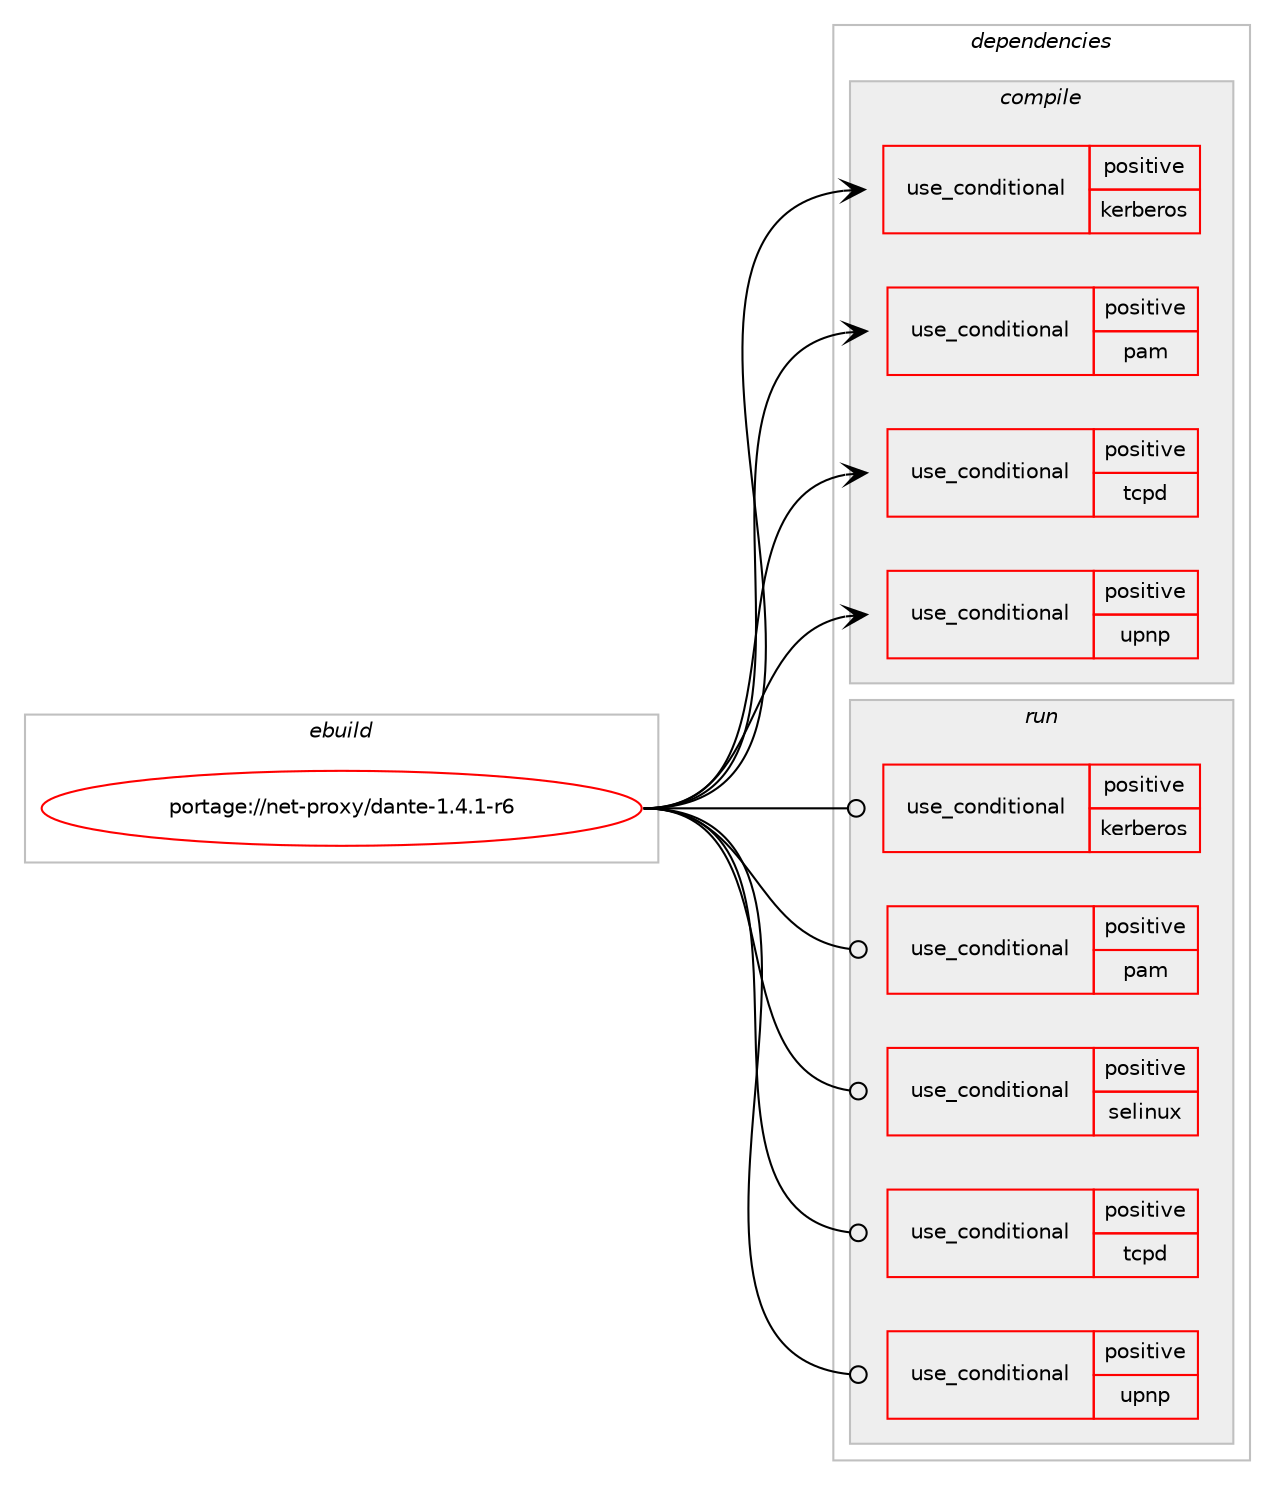 digraph prolog {

# *************
# Graph options
# *************

newrank=true;
concentrate=true;
compound=true;
graph [rankdir=LR,fontname=Helvetica,fontsize=10,ranksep=1.5];#, ranksep=2.5, nodesep=0.2];
edge  [arrowhead=vee];
node  [fontname=Helvetica,fontsize=10];

# **********
# The ebuild
# **********

subgraph cluster_leftcol {
color=gray;
rank=same;
label=<<i>ebuild</i>>;
id [label="portage://net-proxy/dante-1.4.1-r6", color=red, width=4, href="../net-proxy/dante-1.4.1-r6.svg"];
}

# ****************
# The dependencies
# ****************

subgraph cluster_midcol {
color=gray;
label=<<i>dependencies</i>>;
subgraph cluster_compile {
fillcolor="#eeeeee";
style=filled;
label=<<i>compile</i>>;
subgraph cond6708 {
dependency10256 [label=<<TABLE BORDER="0" CELLBORDER="1" CELLSPACING="0" CELLPADDING="4"><TR><TD ROWSPAN="3" CELLPADDING="10">use_conditional</TD></TR><TR><TD>positive</TD></TR><TR><TD>kerberos</TD></TR></TABLE>>, shape=none, color=red];
# *** BEGIN UNKNOWN DEPENDENCY TYPE (TODO) ***
# dependency10256 -> package_dependency(portage://net-proxy/dante-1.4.1-r6,install,no,virtual,krb5,none,[,,],[],[])
# *** END UNKNOWN DEPENDENCY TYPE (TODO) ***

}
id:e -> dependency10256:w [weight=20,style="solid",arrowhead="vee"];
subgraph cond6709 {
dependency10257 [label=<<TABLE BORDER="0" CELLBORDER="1" CELLSPACING="0" CELLPADDING="4"><TR><TD ROWSPAN="3" CELLPADDING="10">use_conditional</TD></TR><TR><TD>positive</TD></TR><TR><TD>pam</TD></TR></TABLE>>, shape=none, color=red];
# *** BEGIN UNKNOWN DEPENDENCY TYPE (TODO) ***
# dependency10257 -> package_dependency(portage://net-proxy/dante-1.4.1-r6,install,no,sys-libs,pam,none,[,,],[],[])
# *** END UNKNOWN DEPENDENCY TYPE (TODO) ***

}
id:e -> dependency10257:w [weight=20,style="solid",arrowhead="vee"];
subgraph cond6710 {
dependency10258 [label=<<TABLE BORDER="0" CELLBORDER="1" CELLSPACING="0" CELLPADDING="4"><TR><TD ROWSPAN="3" CELLPADDING="10">use_conditional</TD></TR><TR><TD>positive</TD></TR><TR><TD>tcpd</TD></TR></TABLE>>, shape=none, color=red];
# *** BEGIN UNKNOWN DEPENDENCY TYPE (TODO) ***
# dependency10258 -> package_dependency(portage://net-proxy/dante-1.4.1-r6,install,no,sys-apps,tcp-wrappers,none,[,,],[],[])
# *** END UNKNOWN DEPENDENCY TYPE (TODO) ***

}
id:e -> dependency10258:w [weight=20,style="solid",arrowhead="vee"];
subgraph cond6711 {
dependency10259 [label=<<TABLE BORDER="0" CELLBORDER="1" CELLSPACING="0" CELLPADDING="4"><TR><TD ROWSPAN="3" CELLPADDING="10">use_conditional</TD></TR><TR><TD>positive</TD></TR><TR><TD>upnp</TD></TR></TABLE>>, shape=none, color=red];
# *** BEGIN UNKNOWN DEPENDENCY TYPE (TODO) ***
# dependency10259 -> package_dependency(portage://net-proxy/dante-1.4.1-r6,install,no,net-libs,miniupnpc,none,[,,],any_same_slot,[])
# *** END UNKNOWN DEPENDENCY TYPE (TODO) ***

}
id:e -> dependency10259:w [weight=20,style="solid",arrowhead="vee"];
# *** BEGIN UNKNOWN DEPENDENCY TYPE (TODO) ***
# id -> package_dependency(portage://net-proxy/dante-1.4.1-r6,install,no,app-alternatives,lex,none,[,,],[],[])
# *** END UNKNOWN DEPENDENCY TYPE (TODO) ***

# *** BEGIN UNKNOWN DEPENDENCY TYPE (TODO) ***
# id -> package_dependency(portage://net-proxy/dante-1.4.1-r6,install,no,app-alternatives,yacc,none,[,,],[],[])
# *** END UNKNOWN DEPENDENCY TYPE (TODO) ***

# *** BEGIN UNKNOWN DEPENDENCY TYPE (TODO) ***
# id -> package_dependency(portage://net-proxy/dante-1.4.1-r6,install,no,sys-apps,shadow,none,[,,],[],[])
# *** END UNKNOWN DEPENDENCY TYPE (TODO) ***

# *** BEGIN UNKNOWN DEPENDENCY TYPE (TODO) ***
# id -> package_dependency(portage://net-proxy/dante-1.4.1-r6,install,no,virtual,libcrypt,none,[,,],any_same_slot,[])
# *** END UNKNOWN DEPENDENCY TYPE (TODO) ***

}
subgraph cluster_compileandrun {
fillcolor="#eeeeee";
style=filled;
label=<<i>compile and run</i>>;
}
subgraph cluster_run {
fillcolor="#eeeeee";
style=filled;
label=<<i>run</i>>;
subgraph cond6712 {
dependency10260 [label=<<TABLE BORDER="0" CELLBORDER="1" CELLSPACING="0" CELLPADDING="4"><TR><TD ROWSPAN="3" CELLPADDING="10">use_conditional</TD></TR><TR><TD>positive</TD></TR><TR><TD>kerberos</TD></TR></TABLE>>, shape=none, color=red];
# *** BEGIN UNKNOWN DEPENDENCY TYPE (TODO) ***
# dependency10260 -> package_dependency(portage://net-proxy/dante-1.4.1-r6,run,no,virtual,krb5,none,[,,],[],[])
# *** END UNKNOWN DEPENDENCY TYPE (TODO) ***

}
id:e -> dependency10260:w [weight=20,style="solid",arrowhead="odot"];
subgraph cond6713 {
dependency10261 [label=<<TABLE BORDER="0" CELLBORDER="1" CELLSPACING="0" CELLPADDING="4"><TR><TD ROWSPAN="3" CELLPADDING="10">use_conditional</TD></TR><TR><TD>positive</TD></TR><TR><TD>pam</TD></TR></TABLE>>, shape=none, color=red];
# *** BEGIN UNKNOWN DEPENDENCY TYPE (TODO) ***
# dependency10261 -> package_dependency(portage://net-proxy/dante-1.4.1-r6,run,no,sys-libs,pam,none,[,,],[],[])
# *** END UNKNOWN DEPENDENCY TYPE (TODO) ***

}
id:e -> dependency10261:w [weight=20,style="solid",arrowhead="odot"];
subgraph cond6714 {
dependency10262 [label=<<TABLE BORDER="0" CELLBORDER="1" CELLSPACING="0" CELLPADDING="4"><TR><TD ROWSPAN="3" CELLPADDING="10">use_conditional</TD></TR><TR><TD>positive</TD></TR><TR><TD>selinux</TD></TR></TABLE>>, shape=none, color=red];
# *** BEGIN UNKNOWN DEPENDENCY TYPE (TODO) ***
# dependency10262 -> package_dependency(portage://net-proxy/dante-1.4.1-r6,run,no,sec-policy,selinux-dante,none,[,,],[],[])
# *** END UNKNOWN DEPENDENCY TYPE (TODO) ***

}
id:e -> dependency10262:w [weight=20,style="solid",arrowhead="odot"];
subgraph cond6715 {
dependency10263 [label=<<TABLE BORDER="0" CELLBORDER="1" CELLSPACING="0" CELLPADDING="4"><TR><TD ROWSPAN="3" CELLPADDING="10">use_conditional</TD></TR><TR><TD>positive</TD></TR><TR><TD>tcpd</TD></TR></TABLE>>, shape=none, color=red];
# *** BEGIN UNKNOWN DEPENDENCY TYPE (TODO) ***
# dependency10263 -> package_dependency(portage://net-proxy/dante-1.4.1-r6,run,no,sys-apps,tcp-wrappers,none,[,,],[],[])
# *** END UNKNOWN DEPENDENCY TYPE (TODO) ***

}
id:e -> dependency10263:w [weight=20,style="solid",arrowhead="odot"];
subgraph cond6716 {
dependency10264 [label=<<TABLE BORDER="0" CELLBORDER="1" CELLSPACING="0" CELLPADDING="4"><TR><TD ROWSPAN="3" CELLPADDING="10">use_conditional</TD></TR><TR><TD>positive</TD></TR><TR><TD>upnp</TD></TR></TABLE>>, shape=none, color=red];
# *** BEGIN UNKNOWN DEPENDENCY TYPE (TODO) ***
# dependency10264 -> package_dependency(portage://net-proxy/dante-1.4.1-r6,run,no,net-libs,miniupnpc,none,[,,],any_same_slot,[])
# *** END UNKNOWN DEPENDENCY TYPE (TODO) ***

}
id:e -> dependency10264:w [weight=20,style="solid",arrowhead="odot"];
# *** BEGIN UNKNOWN DEPENDENCY TYPE (TODO) ***
# id -> package_dependency(portage://net-proxy/dante-1.4.1-r6,run,no,acct-group,sockd,none,[,,],[],[])
# *** END UNKNOWN DEPENDENCY TYPE (TODO) ***

# *** BEGIN UNKNOWN DEPENDENCY TYPE (TODO) ***
# id -> package_dependency(portage://net-proxy/dante-1.4.1-r6,run,no,acct-user,sockd,none,[,,],[],[])
# *** END UNKNOWN DEPENDENCY TYPE (TODO) ***

# *** BEGIN UNKNOWN DEPENDENCY TYPE (TODO) ***
# id -> package_dependency(portage://net-proxy/dante-1.4.1-r6,run,no,sys-apps,shadow,none,[,,],[],[])
# *** END UNKNOWN DEPENDENCY TYPE (TODO) ***

# *** BEGIN UNKNOWN DEPENDENCY TYPE (TODO) ***
# id -> package_dependency(portage://net-proxy/dante-1.4.1-r6,run,no,virtual,libcrypt,none,[,,],any_same_slot,[])
# *** END UNKNOWN DEPENDENCY TYPE (TODO) ***

}
}

# **************
# The candidates
# **************

subgraph cluster_choices {
rank=same;
color=gray;
label=<<i>candidates</i>>;

}

}
